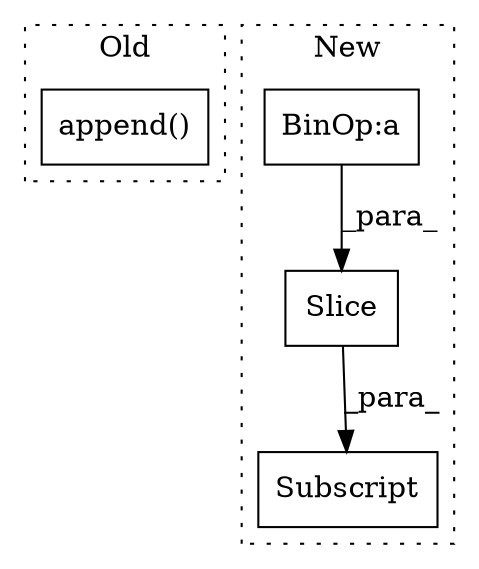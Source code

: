 digraph G {
subgraph cluster0 {
1 [label="append()" a="75" s="15504,15520" l="15,1" shape="box"];
label = "Old";
style="dotted";
}
subgraph cluster1 {
2 [label="Slice" a="80" s="14780" l="6" shape="box"];
3 [label="BinOp:a" a="82" s="14783" l="1" shape="box"];
4 [label="Subscript" a="63" s="14768,0" l="19,0" shape="box"];
label = "New";
style="dotted";
}
2 -> 4 [label="_para_"];
3 -> 2 [label="_para_"];
}